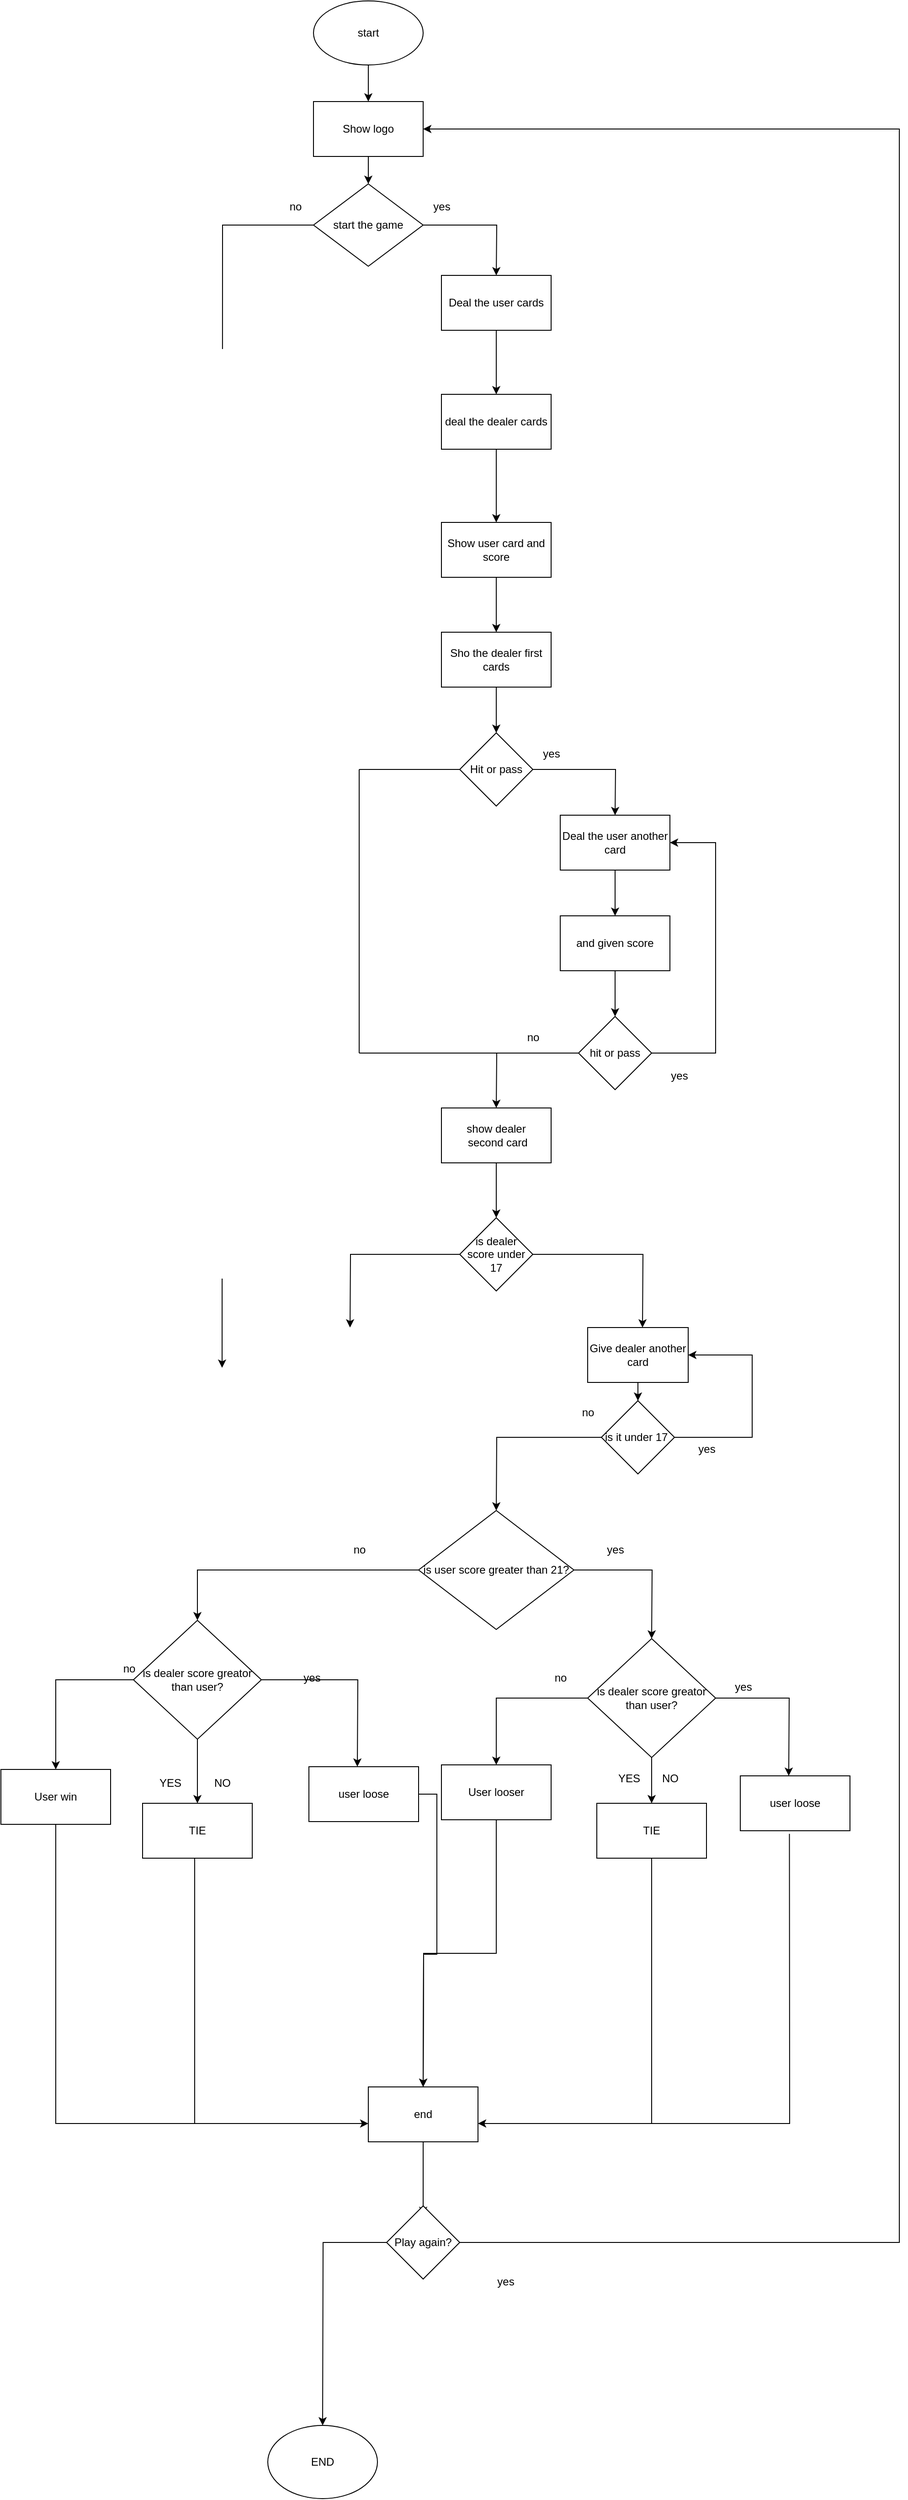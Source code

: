 <mxfile version="21.7.5" type="device">
  <diagram id="C5RBs43oDa-KdzZeNtuy" name="Page-1">
    <mxGraphModel dx="1036" dy="614" grid="1" gridSize="10" guides="1" tooltips="1" connect="1" arrows="1" fold="1" page="1" pageScale="1" pageWidth="827" pageHeight="1169" math="0" shadow="0">
      <root>
        <mxCell id="WIyWlLk6GJQsqaUBKTNV-0" />
        <mxCell id="WIyWlLk6GJQsqaUBKTNV-1" parent="WIyWlLk6GJQsqaUBKTNV-0" />
        <mxCell id="_mOKNY7q0nTf-aVmupxA-1" style="edgeStyle=orthogonalEdgeStyle;rounded=0;orthogonalLoop=1;jettySize=auto;html=1;entryX=0.5;entryY=0;entryDx=0;entryDy=0;" parent="WIyWlLk6GJQsqaUBKTNV-1" source="_mOKNY7q0nTf-aVmupxA-0" target="_mOKNY7q0nTf-aVmupxA-8" edge="1">
          <mxGeometry relative="1" as="geometry">
            <mxPoint x="420" y="160" as="targetPoint" />
          </mxGeometry>
        </mxCell>
        <mxCell id="_mOKNY7q0nTf-aVmupxA-0" value="start" style="ellipse;whiteSpace=wrap;html=1;" parent="WIyWlLk6GJQsqaUBKTNV-1" vertex="1">
          <mxGeometry x="360" y="30" width="120" height="70" as="geometry" />
        </mxCell>
        <mxCell id="_mOKNY7q0nTf-aVmupxA-3" style="edgeStyle=orthogonalEdgeStyle;rounded=0;orthogonalLoop=1;jettySize=auto;html=1;" parent="WIyWlLk6GJQsqaUBKTNV-1" source="_mOKNY7q0nTf-aVmupxA-2" edge="1">
          <mxGeometry relative="1" as="geometry">
            <mxPoint x="260" y="1524" as="targetPoint" />
          </mxGeometry>
        </mxCell>
        <mxCell id="_mOKNY7q0nTf-aVmupxA-7" style="edgeStyle=orthogonalEdgeStyle;rounded=0;orthogonalLoop=1;jettySize=auto;html=1;" parent="WIyWlLk6GJQsqaUBKTNV-1" source="_mOKNY7q0nTf-aVmupxA-2" edge="1">
          <mxGeometry relative="1" as="geometry">
            <mxPoint x="560" y="330" as="targetPoint" />
          </mxGeometry>
        </mxCell>
        <mxCell id="_mOKNY7q0nTf-aVmupxA-2" value="start the game" style="rhombus;whiteSpace=wrap;html=1;" parent="WIyWlLk6GJQsqaUBKTNV-1" vertex="1">
          <mxGeometry x="360" y="230" width="120" height="90" as="geometry" />
        </mxCell>
        <mxCell id="_mOKNY7q0nTf-aVmupxA-5" value="no" style="text;html=1;align=center;verticalAlign=middle;resizable=0;points=[];autosize=1;strokeColor=none;fillColor=none;" parent="WIyWlLk6GJQsqaUBKTNV-1" vertex="1">
          <mxGeometry x="320" y="240" width="40" height="30" as="geometry" />
        </mxCell>
        <mxCell id="_mOKNY7q0nTf-aVmupxA-6" value="yes&lt;br&gt;" style="text;html=1;align=center;verticalAlign=middle;resizable=0;points=[];autosize=1;strokeColor=none;fillColor=none;" parent="WIyWlLk6GJQsqaUBKTNV-1" vertex="1">
          <mxGeometry x="480" y="240" width="40" height="30" as="geometry" />
        </mxCell>
        <mxCell id="_mOKNY7q0nTf-aVmupxA-9" style="edgeStyle=orthogonalEdgeStyle;rounded=0;orthogonalLoop=1;jettySize=auto;html=1;entryX=0.5;entryY=0;entryDx=0;entryDy=0;" parent="WIyWlLk6GJQsqaUBKTNV-1" source="_mOKNY7q0nTf-aVmupxA-8" target="_mOKNY7q0nTf-aVmupxA-2" edge="1">
          <mxGeometry relative="1" as="geometry" />
        </mxCell>
        <mxCell id="_mOKNY7q0nTf-aVmupxA-8" value="Show logo" style="rounded=0;whiteSpace=wrap;html=1;" parent="WIyWlLk6GJQsqaUBKTNV-1" vertex="1">
          <mxGeometry x="360" y="140" width="120" height="60" as="geometry" />
        </mxCell>
        <mxCell id="_mOKNY7q0nTf-aVmupxA-12" style="edgeStyle=orthogonalEdgeStyle;rounded=0;orthogonalLoop=1;jettySize=auto;html=1;" parent="WIyWlLk6GJQsqaUBKTNV-1" source="_mOKNY7q0nTf-aVmupxA-11" edge="1">
          <mxGeometry relative="1" as="geometry">
            <mxPoint x="560" y="460" as="targetPoint" />
          </mxGeometry>
        </mxCell>
        <mxCell id="_mOKNY7q0nTf-aVmupxA-11" value="Deal the user cards" style="rounded=0;whiteSpace=wrap;html=1;" parent="WIyWlLk6GJQsqaUBKTNV-1" vertex="1">
          <mxGeometry x="500" y="330" width="120" height="60" as="geometry" />
        </mxCell>
        <mxCell id="_mOKNY7q0nTf-aVmupxA-15" value="" style="edgeStyle=orthogonalEdgeStyle;rounded=0;orthogonalLoop=1;jettySize=auto;html=1;" parent="WIyWlLk6GJQsqaUBKTNV-1" source="_mOKNY7q0nTf-aVmupxA-13" target="_mOKNY7q0nTf-aVmupxA-14" edge="1">
          <mxGeometry relative="1" as="geometry" />
        </mxCell>
        <mxCell id="_mOKNY7q0nTf-aVmupxA-13" value="deal the dealer cards" style="rounded=0;whiteSpace=wrap;html=1;" parent="WIyWlLk6GJQsqaUBKTNV-1" vertex="1">
          <mxGeometry x="500" y="460" width="120" height="60" as="geometry" />
        </mxCell>
        <mxCell id="_mOKNY7q0nTf-aVmupxA-16" style="edgeStyle=orthogonalEdgeStyle;rounded=0;orthogonalLoop=1;jettySize=auto;html=1;entryX=0.5;entryY=0;entryDx=0;entryDy=0;" parent="WIyWlLk6GJQsqaUBKTNV-1" source="_mOKNY7q0nTf-aVmupxA-14" target="_mOKNY7q0nTf-aVmupxA-17" edge="1">
          <mxGeometry relative="1" as="geometry">
            <mxPoint x="560" y="750" as="targetPoint" />
          </mxGeometry>
        </mxCell>
        <mxCell id="_mOKNY7q0nTf-aVmupxA-14" value="Show user card and score" style="rounded=0;whiteSpace=wrap;html=1;" parent="WIyWlLk6GJQsqaUBKTNV-1" vertex="1">
          <mxGeometry x="500" y="600" width="120" height="60" as="geometry" />
        </mxCell>
        <mxCell id="_mOKNY7q0nTf-aVmupxA-19" value="" style="edgeStyle=orthogonalEdgeStyle;rounded=0;orthogonalLoop=1;jettySize=auto;html=1;" parent="WIyWlLk6GJQsqaUBKTNV-1" source="_mOKNY7q0nTf-aVmupxA-17" target="_mOKNY7q0nTf-aVmupxA-18" edge="1">
          <mxGeometry relative="1" as="geometry" />
        </mxCell>
        <mxCell id="_mOKNY7q0nTf-aVmupxA-17" value="Sho the dealer first cards" style="rounded=0;whiteSpace=wrap;html=1;" parent="WIyWlLk6GJQsqaUBKTNV-1" vertex="1">
          <mxGeometry x="500" y="720" width="120" height="60" as="geometry" />
        </mxCell>
        <mxCell id="_mOKNY7q0nTf-aVmupxA-21" style="edgeStyle=orthogonalEdgeStyle;rounded=0;orthogonalLoop=1;jettySize=auto;html=1;" parent="WIyWlLk6GJQsqaUBKTNV-1" source="_mOKNY7q0nTf-aVmupxA-18" edge="1">
          <mxGeometry relative="1" as="geometry">
            <mxPoint x="690" y="920" as="targetPoint" />
          </mxGeometry>
        </mxCell>
        <mxCell id="_mOKNY7q0nTf-aVmupxA-18" value="Hit or pass" style="rhombus;whiteSpace=wrap;html=1;" parent="WIyWlLk6GJQsqaUBKTNV-1" vertex="1">
          <mxGeometry x="520" y="830" width="80" height="80" as="geometry" />
        </mxCell>
        <mxCell id="_mOKNY7q0nTf-aVmupxA-25" value="" style="edgeStyle=orthogonalEdgeStyle;rounded=0;orthogonalLoop=1;jettySize=auto;html=1;" parent="WIyWlLk6GJQsqaUBKTNV-1" source="_mOKNY7q0nTf-aVmupxA-22" target="_mOKNY7q0nTf-aVmupxA-24" edge="1">
          <mxGeometry relative="1" as="geometry" />
        </mxCell>
        <mxCell id="_mOKNY7q0nTf-aVmupxA-22" value="Deal the user another card" style="rounded=0;whiteSpace=wrap;html=1;" parent="WIyWlLk6GJQsqaUBKTNV-1" vertex="1">
          <mxGeometry x="630" y="920" width="120" height="60" as="geometry" />
        </mxCell>
        <mxCell id="_mOKNY7q0nTf-aVmupxA-23" value="yes&lt;br&gt;" style="text;html=1;align=center;verticalAlign=middle;resizable=0;points=[];autosize=1;strokeColor=none;fillColor=none;" parent="WIyWlLk6GJQsqaUBKTNV-1" vertex="1">
          <mxGeometry x="600" y="838" width="40" height="30" as="geometry" />
        </mxCell>
        <mxCell id="_mOKNY7q0nTf-aVmupxA-27" value="" style="edgeStyle=orthogonalEdgeStyle;rounded=0;orthogonalLoop=1;jettySize=auto;html=1;entryX=0.5;entryY=0;entryDx=0;entryDy=0;" parent="WIyWlLk6GJQsqaUBKTNV-1" source="_mOKNY7q0nTf-aVmupxA-24" target="_mOKNY7q0nTf-aVmupxA-30" edge="1">
          <mxGeometry relative="1" as="geometry">
            <mxPoint x="690" y="1170" as="targetPoint" />
          </mxGeometry>
        </mxCell>
        <mxCell id="_mOKNY7q0nTf-aVmupxA-24" value="and given score" style="rounded=0;whiteSpace=wrap;html=1;" parent="WIyWlLk6GJQsqaUBKTNV-1" vertex="1">
          <mxGeometry x="630" y="1030" width="120" height="60" as="geometry" />
        </mxCell>
        <mxCell id="_mOKNY7q0nTf-aVmupxA-31" style="edgeStyle=orthogonalEdgeStyle;rounded=0;orthogonalLoop=1;jettySize=auto;html=1;entryX=1;entryY=0.5;entryDx=0;entryDy=0;" parent="WIyWlLk6GJQsqaUBKTNV-1" source="_mOKNY7q0nTf-aVmupxA-30" target="_mOKNY7q0nTf-aVmupxA-22" edge="1">
          <mxGeometry relative="1" as="geometry">
            <mxPoint x="810" y="1020" as="targetPoint" />
            <Array as="points">
              <mxPoint x="800" y="1180" />
              <mxPoint x="800" y="950" />
            </Array>
          </mxGeometry>
        </mxCell>
        <mxCell id="_mOKNY7q0nTf-aVmupxA-33" style="edgeStyle=orthogonalEdgeStyle;rounded=0;orthogonalLoop=1;jettySize=auto;html=1;" parent="WIyWlLk6GJQsqaUBKTNV-1" source="_mOKNY7q0nTf-aVmupxA-30" edge="1">
          <mxGeometry relative="1" as="geometry">
            <mxPoint x="560" y="1240" as="targetPoint" />
          </mxGeometry>
        </mxCell>
        <mxCell id="_mOKNY7q0nTf-aVmupxA-30" value="hit or pass" style="rhombus;whiteSpace=wrap;html=1;" parent="WIyWlLk6GJQsqaUBKTNV-1" vertex="1">
          <mxGeometry x="650" y="1140" width="80" height="80" as="geometry" />
        </mxCell>
        <mxCell id="_mOKNY7q0nTf-aVmupxA-32" value="yes&lt;br&gt;" style="text;html=1;align=center;verticalAlign=middle;resizable=0;points=[];autosize=1;strokeColor=none;fillColor=none;" parent="WIyWlLk6GJQsqaUBKTNV-1" vertex="1">
          <mxGeometry x="740" y="1190" width="40" height="30" as="geometry" />
        </mxCell>
        <mxCell id="_mOKNY7q0nTf-aVmupxA-34" value="no&lt;br&gt;" style="text;html=1;align=center;verticalAlign=middle;resizable=0;points=[];autosize=1;strokeColor=none;fillColor=none;" parent="WIyWlLk6GJQsqaUBKTNV-1" vertex="1">
          <mxGeometry x="580" y="1148" width="40" height="30" as="geometry" />
        </mxCell>
        <mxCell id="_mOKNY7q0nTf-aVmupxA-39" style="edgeStyle=orthogonalEdgeStyle;rounded=0;orthogonalLoop=1;jettySize=auto;html=1;" parent="WIyWlLk6GJQsqaUBKTNV-1" source="_mOKNY7q0nTf-aVmupxA-35" edge="1">
          <mxGeometry relative="1" as="geometry">
            <mxPoint x="560" y="1360" as="targetPoint" />
          </mxGeometry>
        </mxCell>
        <mxCell id="_mOKNY7q0nTf-aVmupxA-35" value="show dealer&lt;br&gt;&amp;nbsp;second card" style="rounded=0;whiteSpace=wrap;html=1;" parent="WIyWlLk6GJQsqaUBKTNV-1" vertex="1">
          <mxGeometry x="500" y="1240" width="120" height="60" as="geometry" />
        </mxCell>
        <mxCell id="_mOKNY7q0nTf-aVmupxA-36" value="" style="endArrow=none;html=1;rounded=0;" parent="WIyWlLk6GJQsqaUBKTNV-1" edge="1">
          <mxGeometry width="50" height="50" relative="1" as="geometry">
            <mxPoint x="410" y="870" as="sourcePoint" />
            <mxPoint x="520" y="870" as="targetPoint" />
          </mxGeometry>
        </mxCell>
        <mxCell id="_mOKNY7q0nTf-aVmupxA-37" value="" style="endArrow=none;html=1;rounded=0;" parent="WIyWlLk6GJQsqaUBKTNV-1" edge="1">
          <mxGeometry width="50" height="50" relative="1" as="geometry">
            <mxPoint x="410" y="1180" as="sourcePoint" />
            <mxPoint x="410" y="870" as="targetPoint" />
          </mxGeometry>
        </mxCell>
        <mxCell id="_mOKNY7q0nTf-aVmupxA-38" value="" style="endArrow=none;html=1;rounded=0;" parent="WIyWlLk6GJQsqaUBKTNV-1" edge="1">
          <mxGeometry width="50" height="50" relative="1" as="geometry">
            <mxPoint x="410" y="1180" as="sourcePoint" />
            <mxPoint x="560" y="1180" as="targetPoint" />
          </mxGeometry>
        </mxCell>
        <mxCell id="lMfN69lsVrD1om1X5rhs-3" style="edgeStyle=orthogonalEdgeStyle;rounded=0;orthogonalLoop=1;jettySize=auto;html=1;" edge="1" parent="WIyWlLk6GJQsqaUBKTNV-1" source="lMfN69lsVrD1om1X5rhs-2">
          <mxGeometry relative="1" as="geometry">
            <mxPoint x="400" y="1480" as="targetPoint" />
          </mxGeometry>
        </mxCell>
        <mxCell id="lMfN69lsVrD1om1X5rhs-4" style="edgeStyle=orthogonalEdgeStyle;rounded=0;orthogonalLoop=1;jettySize=auto;html=1;" edge="1" parent="WIyWlLk6GJQsqaUBKTNV-1" source="lMfN69lsVrD1om1X5rhs-2">
          <mxGeometry relative="1" as="geometry">
            <mxPoint x="720" y="1480" as="targetPoint" />
          </mxGeometry>
        </mxCell>
        <mxCell id="lMfN69lsVrD1om1X5rhs-2" value="is dealer score under 17" style="rhombus;whiteSpace=wrap;html=1;" vertex="1" parent="WIyWlLk6GJQsqaUBKTNV-1">
          <mxGeometry x="520" y="1360" width="80" height="80" as="geometry" />
        </mxCell>
        <mxCell id="lMfN69lsVrD1om1X5rhs-7" style="edgeStyle=orthogonalEdgeStyle;rounded=0;orthogonalLoop=1;jettySize=auto;html=1;" edge="1" parent="WIyWlLk6GJQsqaUBKTNV-1" source="lMfN69lsVrD1om1X5rhs-5" target="lMfN69lsVrD1om1X5rhs-8">
          <mxGeometry relative="1" as="geometry">
            <mxPoint x="720" y="1600" as="targetPoint" />
          </mxGeometry>
        </mxCell>
        <mxCell id="lMfN69lsVrD1om1X5rhs-5" value="Give dealer another card" style="rounded=0;whiteSpace=wrap;html=1;" vertex="1" parent="WIyWlLk6GJQsqaUBKTNV-1">
          <mxGeometry x="660" y="1480" width="110" height="60" as="geometry" />
        </mxCell>
        <mxCell id="lMfN69lsVrD1om1X5rhs-9" style="edgeStyle=orthogonalEdgeStyle;rounded=0;orthogonalLoop=1;jettySize=auto;html=1;entryX=1;entryY=0.5;entryDx=0;entryDy=0;" edge="1" parent="WIyWlLk6GJQsqaUBKTNV-1" source="lMfN69lsVrD1om1X5rhs-8" target="lMfN69lsVrD1om1X5rhs-5">
          <mxGeometry relative="1" as="geometry">
            <mxPoint x="920" y="1520" as="targetPoint" />
            <Array as="points">
              <mxPoint x="840" y="1600" />
              <mxPoint x="840" y="1510" />
            </Array>
          </mxGeometry>
        </mxCell>
        <mxCell id="lMfN69lsVrD1om1X5rhs-12" style="edgeStyle=orthogonalEdgeStyle;rounded=0;orthogonalLoop=1;jettySize=auto;html=1;" edge="1" parent="WIyWlLk6GJQsqaUBKTNV-1" source="lMfN69lsVrD1om1X5rhs-8">
          <mxGeometry relative="1" as="geometry">
            <mxPoint x="560" y="1680" as="targetPoint" />
          </mxGeometry>
        </mxCell>
        <mxCell id="lMfN69lsVrD1om1X5rhs-8" value="is it under 17&amp;nbsp;" style="rhombus;whiteSpace=wrap;html=1;" vertex="1" parent="WIyWlLk6GJQsqaUBKTNV-1">
          <mxGeometry x="675" y="1560" width="80" height="80" as="geometry" />
        </mxCell>
        <mxCell id="lMfN69lsVrD1om1X5rhs-10" value="yes&lt;br&gt;" style="text;html=1;align=center;verticalAlign=middle;resizable=0;points=[];autosize=1;strokeColor=none;fillColor=none;" vertex="1" parent="WIyWlLk6GJQsqaUBKTNV-1">
          <mxGeometry x="770" y="1598" width="40" height="30" as="geometry" />
        </mxCell>
        <mxCell id="lMfN69lsVrD1om1X5rhs-11" value="no&lt;br&gt;" style="text;html=1;align=center;verticalAlign=middle;resizable=0;points=[];autosize=1;strokeColor=none;fillColor=none;" vertex="1" parent="WIyWlLk6GJQsqaUBKTNV-1">
          <mxGeometry x="640" y="1558" width="40" height="30" as="geometry" />
        </mxCell>
        <mxCell id="lMfN69lsVrD1om1X5rhs-15" style="edgeStyle=orthogonalEdgeStyle;rounded=0;orthogonalLoop=1;jettySize=auto;html=1;entryX=0.5;entryY=0;entryDx=0;entryDy=0;" edge="1" parent="WIyWlLk6GJQsqaUBKTNV-1" source="lMfN69lsVrD1om1X5rhs-14">
          <mxGeometry relative="1" as="geometry">
            <mxPoint x="730" y="1820" as="targetPoint" />
          </mxGeometry>
        </mxCell>
        <mxCell id="lMfN69lsVrD1om1X5rhs-28" style="edgeStyle=orthogonalEdgeStyle;rounded=0;orthogonalLoop=1;jettySize=auto;html=1;entryX=0.5;entryY=0;entryDx=0;entryDy=0;" edge="1" parent="WIyWlLk6GJQsqaUBKTNV-1" source="lMfN69lsVrD1om1X5rhs-14" target="lMfN69lsVrD1om1X5rhs-18">
          <mxGeometry relative="1" as="geometry">
            <mxPoint x="320" y="1820" as="targetPoint" />
          </mxGeometry>
        </mxCell>
        <mxCell id="lMfN69lsVrD1om1X5rhs-14" value="is user score greater than 21?" style="rhombus;whiteSpace=wrap;html=1;" vertex="1" parent="WIyWlLk6GJQsqaUBKTNV-1">
          <mxGeometry x="475" y="1680" width="170" height="130" as="geometry" />
        </mxCell>
        <mxCell id="lMfN69lsVrD1om1X5rhs-19" style="edgeStyle=orthogonalEdgeStyle;rounded=0;orthogonalLoop=1;jettySize=auto;html=1;" edge="1" parent="WIyWlLk6GJQsqaUBKTNV-1" source="lMfN69lsVrD1om1X5rhs-18">
          <mxGeometry relative="1" as="geometry">
            <mxPoint x="408" y="1960" as="targetPoint" />
          </mxGeometry>
        </mxCell>
        <mxCell id="lMfN69lsVrD1om1X5rhs-23" value="" style="edgeStyle=orthogonalEdgeStyle;rounded=0;orthogonalLoop=1;jettySize=auto;html=1;" edge="1" parent="WIyWlLk6GJQsqaUBKTNV-1" source="lMfN69lsVrD1om1X5rhs-18" target="lMfN69lsVrD1om1X5rhs-22">
          <mxGeometry relative="1" as="geometry" />
        </mxCell>
        <mxCell id="lMfN69lsVrD1om1X5rhs-26" style="edgeStyle=orthogonalEdgeStyle;rounded=0;orthogonalLoop=1;jettySize=auto;html=1;" edge="1" parent="WIyWlLk6GJQsqaUBKTNV-1" source="lMfN69lsVrD1om1X5rhs-18" target="lMfN69lsVrD1om1X5rhs-27">
          <mxGeometry relative="1" as="geometry">
            <mxPoint x="88" y="1960" as="targetPoint" />
          </mxGeometry>
        </mxCell>
        <mxCell id="lMfN69lsVrD1om1X5rhs-18" value="is dealer score greator than user?" style="rhombus;whiteSpace=wrap;html=1;" vertex="1" parent="WIyWlLk6GJQsqaUBKTNV-1">
          <mxGeometry x="163" y="1800" width="140" height="130" as="geometry" />
        </mxCell>
        <mxCell id="lMfN69lsVrD1om1X5rhs-20" value="yes" style="text;html=1;align=center;verticalAlign=middle;resizable=0;points=[];autosize=1;strokeColor=none;fillColor=none;" vertex="1" parent="WIyWlLk6GJQsqaUBKTNV-1">
          <mxGeometry x="338" y="1848" width="40" height="30" as="geometry" />
        </mxCell>
        <mxCell id="lMfN69lsVrD1om1X5rhs-48" style="edgeStyle=orthogonalEdgeStyle;rounded=0;orthogonalLoop=1;jettySize=auto;html=1;" edge="1" parent="WIyWlLk6GJQsqaUBKTNV-1" source="lMfN69lsVrD1om1X5rhs-21">
          <mxGeometry relative="1" as="geometry">
            <mxPoint x="480" y="2310" as="targetPoint" />
          </mxGeometry>
        </mxCell>
        <mxCell id="lMfN69lsVrD1om1X5rhs-21" value="user loose" style="rounded=0;whiteSpace=wrap;html=1;" vertex="1" parent="WIyWlLk6GJQsqaUBKTNV-1">
          <mxGeometry x="355" y="1960" width="120" height="60" as="geometry" />
        </mxCell>
        <mxCell id="lMfN69lsVrD1om1X5rhs-46" style="edgeStyle=orthogonalEdgeStyle;rounded=0;orthogonalLoop=1;jettySize=auto;html=1;entryX=0;entryY=0.5;entryDx=0;entryDy=0;" edge="1" parent="WIyWlLk6GJQsqaUBKTNV-1" source="lMfN69lsVrD1om1X5rhs-22">
          <mxGeometry relative="1" as="geometry">
            <mxPoint x="420" y="2350" as="targetPoint" />
            <Array as="points">
              <mxPoint x="230" y="2350" />
            </Array>
          </mxGeometry>
        </mxCell>
        <mxCell id="lMfN69lsVrD1om1X5rhs-22" value="TIE" style="rounded=0;whiteSpace=wrap;html=1;" vertex="1" parent="WIyWlLk6GJQsqaUBKTNV-1">
          <mxGeometry x="173" y="2000" width="120" height="60" as="geometry" />
        </mxCell>
        <mxCell id="lMfN69lsVrD1om1X5rhs-24" value="YES&lt;br&gt;" style="text;html=1;align=center;verticalAlign=middle;resizable=0;points=[];autosize=1;strokeColor=none;fillColor=none;" vertex="1" parent="WIyWlLk6GJQsqaUBKTNV-1">
          <mxGeometry x="178" y="1963" width="50" height="30" as="geometry" />
        </mxCell>
        <mxCell id="lMfN69lsVrD1om1X5rhs-25" value="NO" style="text;html=1;align=center;verticalAlign=middle;resizable=0;points=[];autosize=1;strokeColor=none;fillColor=none;" vertex="1" parent="WIyWlLk6GJQsqaUBKTNV-1">
          <mxGeometry x="240" y="1963" width="40" height="30" as="geometry" />
        </mxCell>
        <mxCell id="lMfN69lsVrD1om1X5rhs-27" value="User win" style="rounded=0;whiteSpace=wrap;html=1;" vertex="1" parent="WIyWlLk6GJQsqaUBKTNV-1">
          <mxGeometry x="18" y="1963" width="120" height="60" as="geometry" />
        </mxCell>
        <mxCell id="lMfN69lsVrD1om1X5rhs-29" value="no&lt;br&gt;" style="text;html=1;align=center;verticalAlign=middle;resizable=0;points=[];autosize=1;strokeColor=none;fillColor=none;" vertex="1" parent="WIyWlLk6GJQsqaUBKTNV-1">
          <mxGeometry x="390" y="1708" width="40" height="30" as="geometry" />
        </mxCell>
        <mxCell id="lMfN69lsVrD1om1X5rhs-30" value="yes&lt;br&gt;" style="text;html=1;align=center;verticalAlign=middle;resizable=0;points=[];autosize=1;strokeColor=none;fillColor=none;" vertex="1" parent="WIyWlLk6GJQsqaUBKTNV-1">
          <mxGeometry x="670" y="1708" width="40" height="30" as="geometry" />
        </mxCell>
        <mxCell id="lMfN69lsVrD1om1X5rhs-32" value="no&lt;br&gt;" style="text;html=1;align=center;verticalAlign=middle;resizable=0;points=[];autosize=1;strokeColor=none;fillColor=none;" vertex="1" parent="WIyWlLk6GJQsqaUBKTNV-1">
          <mxGeometry x="138" y="1838" width="40" height="30" as="geometry" />
        </mxCell>
        <mxCell id="lMfN69lsVrD1om1X5rhs-33" style="edgeStyle=orthogonalEdgeStyle;rounded=0;orthogonalLoop=1;jettySize=auto;html=1;" edge="1" parent="WIyWlLk6GJQsqaUBKTNV-1" source="lMfN69lsVrD1om1X5rhs-36">
          <mxGeometry relative="1" as="geometry">
            <mxPoint x="880" y="1970" as="targetPoint" />
          </mxGeometry>
        </mxCell>
        <mxCell id="lMfN69lsVrD1om1X5rhs-34" value="" style="edgeStyle=orthogonalEdgeStyle;rounded=0;orthogonalLoop=1;jettySize=auto;html=1;" edge="1" parent="WIyWlLk6GJQsqaUBKTNV-1" source="lMfN69lsVrD1om1X5rhs-36" target="lMfN69lsVrD1om1X5rhs-39">
          <mxGeometry relative="1" as="geometry" />
        </mxCell>
        <mxCell id="lMfN69lsVrD1om1X5rhs-35" style="edgeStyle=orthogonalEdgeStyle;rounded=0;orthogonalLoop=1;jettySize=auto;html=1;" edge="1" parent="WIyWlLk6GJQsqaUBKTNV-1" source="lMfN69lsVrD1om1X5rhs-36" target="lMfN69lsVrD1om1X5rhs-42">
          <mxGeometry relative="1" as="geometry">
            <mxPoint x="560" y="1970" as="targetPoint" />
          </mxGeometry>
        </mxCell>
        <mxCell id="lMfN69lsVrD1om1X5rhs-36" value="is dealer score greator than user?" style="rhombus;whiteSpace=wrap;html=1;" vertex="1" parent="WIyWlLk6GJQsqaUBKTNV-1">
          <mxGeometry x="660" y="1820" width="140" height="130" as="geometry" />
        </mxCell>
        <mxCell id="lMfN69lsVrD1om1X5rhs-37" value="yes" style="text;html=1;align=center;verticalAlign=middle;resizable=0;points=[];autosize=1;strokeColor=none;fillColor=none;" vertex="1" parent="WIyWlLk6GJQsqaUBKTNV-1">
          <mxGeometry x="810" y="1858" width="40" height="30" as="geometry" />
        </mxCell>
        <mxCell id="lMfN69lsVrD1om1X5rhs-38" value="user loose" style="rounded=0;whiteSpace=wrap;html=1;" vertex="1" parent="WIyWlLk6GJQsqaUBKTNV-1">
          <mxGeometry x="827" y="1970" width="120" height="60" as="geometry" />
        </mxCell>
        <mxCell id="lMfN69lsVrD1om1X5rhs-50" style="edgeStyle=orthogonalEdgeStyle;rounded=0;orthogonalLoop=1;jettySize=auto;html=1;entryX=1;entryY=0.5;entryDx=0;entryDy=0;" edge="1" parent="WIyWlLk6GJQsqaUBKTNV-1" source="lMfN69lsVrD1om1X5rhs-39">
          <mxGeometry relative="1" as="geometry">
            <mxPoint x="540" y="2350" as="targetPoint" />
            <Array as="points">
              <mxPoint x="730" y="2350" />
            </Array>
          </mxGeometry>
        </mxCell>
        <mxCell id="lMfN69lsVrD1om1X5rhs-39" value="TIE" style="rounded=0;whiteSpace=wrap;html=1;" vertex="1" parent="WIyWlLk6GJQsqaUBKTNV-1">
          <mxGeometry x="670" y="2000" width="120" height="60" as="geometry" />
        </mxCell>
        <mxCell id="lMfN69lsVrD1om1X5rhs-40" value="YES&lt;br&gt;" style="text;html=1;align=center;verticalAlign=middle;resizable=0;points=[];autosize=1;strokeColor=none;fillColor=none;" vertex="1" parent="WIyWlLk6GJQsqaUBKTNV-1">
          <mxGeometry x="680" y="1958" width="50" height="30" as="geometry" />
        </mxCell>
        <mxCell id="lMfN69lsVrD1om1X5rhs-41" value="NO" style="text;html=1;align=center;verticalAlign=middle;resizable=0;points=[];autosize=1;strokeColor=none;fillColor=none;" vertex="1" parent="WIyWlLk6GJQsqaUBKTNV-1">
          <mxGeometry x="730" y="1958" width="40" height="30" as="geometry" />
        </mxCell>
        <mxCell id="lMfN69lsVrD1om1X5rhs-49" style="edgeStyle=orthogonalEdgeStyle;rounded=0;orthogonalLoop=1;jettySize=auto;html=1;entryX=0.5;entryY=0;entryDx=0;entryDy=0;exitX=0.5;exitY=1;exitDx=0;exitDy=0;" edge="1" parent="WIyWlLk6GJQsqaUBKTNV-1" source="lMfN69lsVrD1om1X5rhs-42">
          <mxGeometry relative="1" as="geometry">
            <mxPoint x="600" y="2030" as="sourcePoint" />
            <mxPoint x="480" y="2310" as="targetPoint" />
          </mxGeometry>
        </mxCell>
        <mxCell id="lMfN69lsVrD1om1X5rhs-42" value="User looser" style="rounded=0;whiteSpace=wrap;html=1;" vertex="1" parent="WIyWlLk6GJQsqaUBKTNV-1">
          <mxGeometry x="500" y="1958" width="120" height="60" as="geometry" />
        </mxCell>
        <mxCell id="lMfN69lsVrD1om1X5rhs-43" value="no&lt;br&gt;" style="text;html=1;align=center;verticalAlign=middle;resizable=0;points=[];autosize=1;strokeColor=none;fillColor=none;" vertex="1" parent="WIyWlLk6GJQsqaUBKTNV-1">
          <mxGeometry x="610" y="1848" width="40" height="30" as="geometry" />
        </mxCell>
        <mxCell id="lMfN69lsVrD1om1X5rhs-47" value="" style="endArrow=none;html=1;rounded=0;entryX=0.5;entryY=1;entryDx=0;entryDy=0;" edge="1" parent="WIyWlLk6GJQsqaUBKTNV-1" target="lMfN69lsVrD1om1X5rhs-27">
          <mxGeometry width="50" height="50" relative="1" as="geometry">
            <mxPoint x="230" y="2350" as="sourcePoint" />
            <mxPoint x="110" y="2110" as="targetPoint" />
            <Array as="points">
              <mxPoint x="78" y="2350" />
            </Array>
          </mxGeometry>
        </mxCell>
        <mxCell id="lMfN69lsVrD1om1X5rhs-51" value="" style="endArrow=none;html=1;rounded=0;entryX=0.448;entryY=1.057;entryDx=0;entryDy=0;entryPerimeter=0;" edge="1" parent="WIyWlLk6GJQsqaUBKTNV-1" target="lMfN69lsVrD1om1X5rhs-38">
          <mxGeometry width="50" height="50" relative="1" as="geometry">
            <mxPoint x="880" y="2350" as="sourcePoint" />
            <mxPoint x="900" y="2040" as="targetPoint" />
            <Array as="points">
              <mxPoint x="730" y="2350" />
              <mxPoint x="881" y="2350" />
            </Array>
          </mxGeometry>
        </mxCell>
        <mxCell id="lMfN69lsVrD1om1X5rhs-55" style="edgeStyle=orthogonalEdgeStyle;rounded=0;orthogonalLoop=1;jettySize=auto;html=1;" edge="1" parent="WIyWlLk6GJQsqaUBKTNV-1" source="lMfN69lsVrD1om1X5rhs-54">
          <mxGeometry relative="1" as="geometry">
            <mxPoint x="480" y="2450" as="targetPoint" />
          </mxGeometry>
        </mxCell>
        <mxCell id="lMfN69lsVrD1om1X5rhs-54" value="end" style="rounded=0;whiteSpace=wrap;html=1;" vertex="1" parent="WIyWlLk6GJQsqaUBKTNV-1">
          <mxGeometry x="420" y="2310" width="120" height="60" as="geometry" />
        </mxCell>
        <mxCell id="lMfN69lsVrD1om1X5rhs-57" style="edgeStyle=orthogonalEdgeStyle;rounded=0;orthogonalLoop=1;jettySize=auto;html=1;entryX=1;entryY=0.5;entryDx=0;entryDy=0;" edge="1" parent="WIyWlLk6GJQsqaUBKTNV-1" source="lMfN69lsVrD1om1X5rhs-56" target="_mOKNY7q0nTf-aVmupxA-8">
          <mxGeometry relative="1" as="geometry">
            <mxPoint x="1000" y="160" as="targetPoint" />
            <Array as="points">
              <mxPoint x="1001" y="2480" />
              <mxPoint x="1001" y="170" />
            </Array>
          </mxGeometry>
        </mxCell>
        <mxCell id="lMfN69lsVrD1om1X5rhs-60" style="edgeStyle=orthogonalEdgeStyle;rounded=0;orthogonalLoop=1;jettySize=auto;html=1;" edge="1" parent="WIyWlLk6GJQsqaUBKTNV-1" source="lMfN69lsVrD1om1X5rhs-56">
          <mxGeometry relative="1" as="geometry">
            <mxPoint x="370" y="2680" as="targetPoint" />
          </mxGeometry>
        </mxCell>
        <mxCell id="lMfN69lsVrD1om1X5rhs-56" value="Play again?" style="rhombus;whiteSpace=wrap;html=1;" vertex="1" parent="WIyWlLk6GJQsqaUBKTNV-1">
          <mxGeometry x="440" y="2440" width="80" height="80" as="geometry" />
        </mxCell>
        <mxCell id="lMfN69lsVrD1om1X5rhs-59" value="yes&lt;br&gt;" style="text;html=1;align=center;verticalAlign=middle;resizable=0;points=[];autosize=1;strokeColor=none;fillColor=none;" vertex="1" parent="WIyWlLk6GJQsqaUBKTNV-1">
          <mxGeometry x="550" y="2508" width="40" height="30" as="geometry" />
        </mxCell>
        <mxCell id="lMfN69lsVrD1om1X5rhs-61" value="END" style="ellipse;whiteSpace=wrap;html=1;" vertex="1" parent="WIyWlLk6GJQsqaUBKTNV-1">
          <mxGeometry x="310" y="2680" width="120" height="80" as="geometry" />
        </mxCell>
      </root>
    </mxGraphModel>
  </diagram>
</mxfile>
